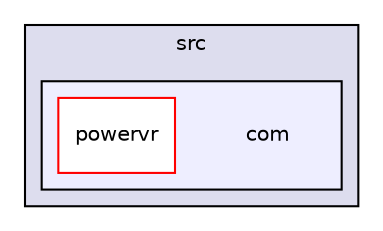 digraph "PVR/SDK_3.4/Examples/Advanced/ChameleonMan/OGLES3/Build/Android/src/com" {
  compound=true
  node [ fontsize="10", fontname="Helvetica"];
  edge [ labelfontsize="10", labelfontname="Helvetica"];
  subgraph clusterdir_b7356456b392979f7c8bbefcb4ebeaf2 {
    graph [ bgcolor="#ddddee", pencolor="black", label="src" fontname="Helvetica", fontsize="10", URL="dir_b7356456b392979f7c8bbefcb4ebeaf2.html"]
  subgraph clusterdir_1129afb5fff57255ff4e6d7bbbf208e9 {
    graph [ bgcolor="#eeeeff", pencolor="black", label="" URL="dir_1129afb5fff57255ff4e6d7bbbf208e9.html"];
    dir_1129afb5fff57255ff4e6d7bbbf208e9 [shape=plaintext label="com"];
    dir_a864ee4e04bd36fe80afc014969a7297 [shape=box label="powervr" color="red" fillcolor="white" style="filled" URL="dir_a864ee4e04bd36fe80afc014969a7297.html"];
  }
  }
}
